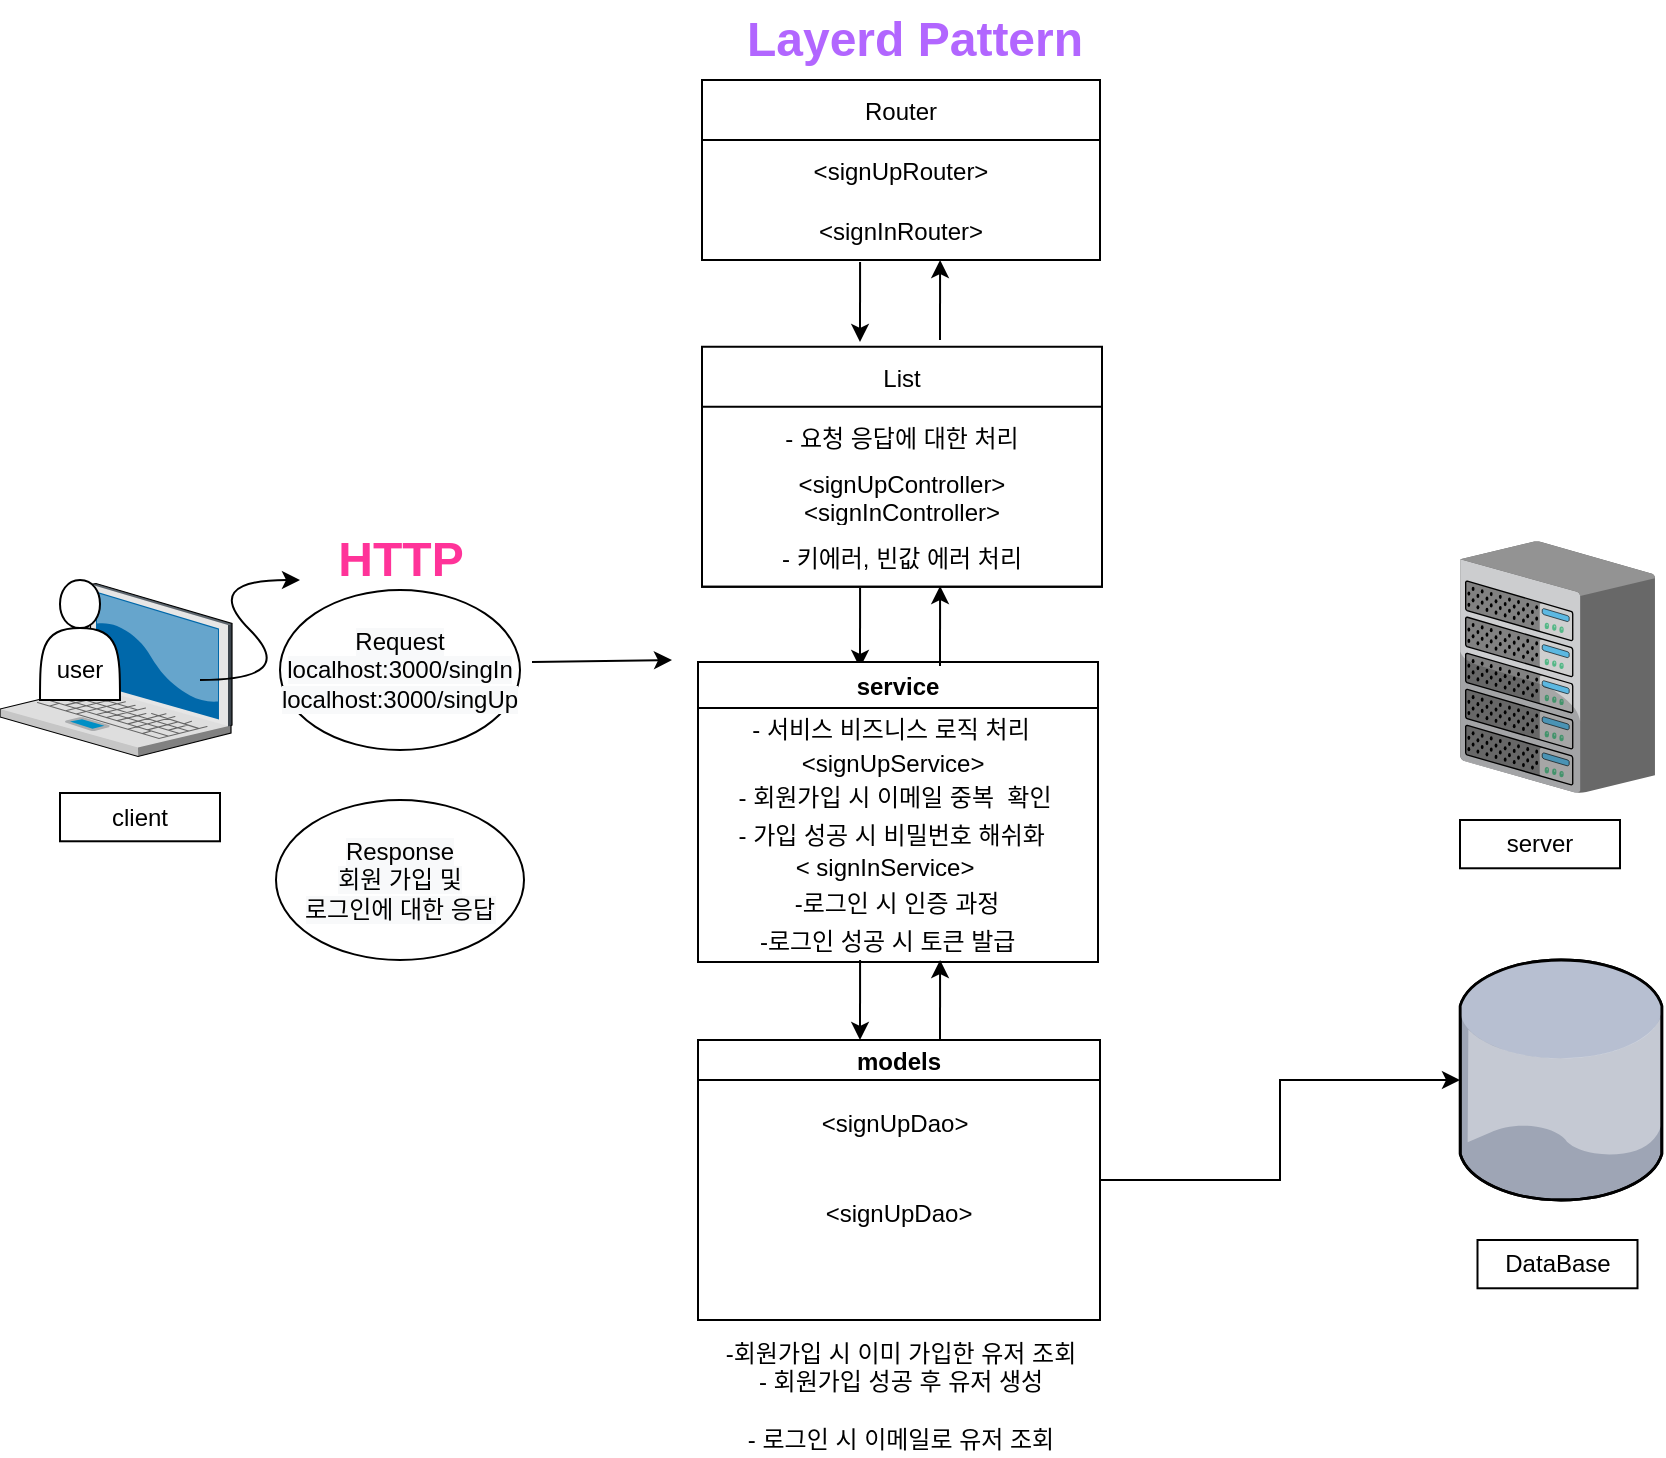 <mxfile version="15.8.8" type="github">
  <diagram name="Page-1" id="e3a06f82-3646-2815-327d-82caf3d4e204">
    <mxGraphModel dx="788" dy="434" grid="1" gridSize="10" guides="1" tooltips="1" connect="1" arrows="1" fold="1" page="1" pageScale="1.5" pageWidth="1169" pageHeight="826" background="none" math="0" shadow="0">
      <root>
        <mxCell id="0" style=";html=1;" />
        <mxCell id="1" style=";html=1;" parent="0" />
        <mxCell id="wKNWFdTeelvIMUXnJIF_-15" value="" style="verticalLabelPosition=bottom;sketch=0;aspect=fixed;html=1;verticalAlign=top;strokeColor=none;align=center;outlineConnect=0;shape=mxgraph.citrix.laptop_2;" vertex="1" parent="1">
          <mxGeometry x="330" y="611.75" width="116" height="86.5" as="geometry" />
        </mxCell>
        <mxCell id="wKNWFdTeelvIMUXnJIF_-105" value="" style="endArrow=classic;rounded=0;fontColor=#D4E1F5;entryX=0.019;entryY=0.6;entryDx=0;entryDy=0;entryPerimeter=0;verticalAlign=bottom;" edge="1" parent="1">
          <mxGeometry width="50" height="50" relative="1" as="geometry">
            <mxPoint x="760.04" y="614.0" as="sourcePoint" />
            <mxPoint x="760.0" y="654" as="targetPoint" />
            <Array as="points">
              <mxPoint x="760" y="654" />
            </Array>
          </mxGeometry>
        </mxCell>
        <mxCell id="wKNWFdTeelvIMUXnJIF_-16" value="" style="shape=actor;whiteSpace=wrap;html=1;" vertex="1" parent="1">
          <mxGeometry x="350" y="610" width="40" height="60" as="geometry" />
        </mxCell>
        <mxCell id="wKNWFdTeelvIMUXnJIF_-19" value="" style="verticalLabelPosition=bottom;sketch=0;aspect=fixed;html=1;verticalAlign=top;strokeColor=none;align=center;outlineConnect=0;shape=mxgraph.citrix.chassis;" vertex="1" parent="1">
          <mxGeometry x="1060" y="590.64" width="97.5" height="125.86" as="geometry" />
        </mxCell>
        <mxCell id="wKNWFdTeelvIMUXnJIF_-20" value="client" style="rounded=0;whiteSpace=wrap;html=1;" vertex="1" parent="1">
          <mxGeometry x="360" y="716.5" width="80" height="24.14" as="geometry" />
        </mxCell>
        <mxCell id="wKNWFdTeelvIMUXnJIF_-21" value="server" style="rounded=0;whiteSpace=wrap;html=1;" vertex="1" parent="1">
          <mxGeometry x="1060" y="730" width="80" height="24.14" as="geometry" />
        </mxCell>
        <mxCell id="wKNWFdTeelvIMUXnJIF_-22" value="user" style="text;html=1;strokeColor=none;fillColor=none;align=center;verticalAlign=middle;whiteSpace=wrap;rounded=0;" vertex="1" parent="1">
          <mxGeometry x="340" y="640" width="60" height="30" as="geometry" />
        </mxCell>
        <mxCell id="wKNWFdTeelvIMUXnJIF_-24" value="&lt;span style=&quot;color: rgb(0 , 0 , 0) ; font-family: &amp;#34;helvetica&amp;#34; ; font-size: 12px ; font-style: normal ; font-weight: 400 ; letter-spacing: normal ; text-align: center ; text-indent: 0px ; text-transform: none ; word-spacing: 0px ; background-color: rgb(248 , 249 , 250) ; display: inline ; float: none&quot;&gt;Request&lt;br&gt;localhost:3000/singIn&lt;br&gt;localhost:3000/singUp&lt;br&gt;&lt;/span&gt;" style="ellipse;whiteSpace=wrap;html=1;" vertex="1" parent="1">
          <mxGeometry x="470" y="615" width="120" height="80" as="geometry" />
        </mxCell>
        <mxCell id="wKNWFdTeelvIMUXnJIF_-25" value="controller" style="swimlane;align=center;" vertex="1" parent="1">
          <mxGeometry x="681" y="496.75" width="200" height="116.62" as="geometry" />
        </mxCell>
        <mxCell id="wKNWFdTeelvIMUXnJIF_-118" value="List" style="swimlane;fontStyle=0;childLayout=stackLayout;horizontal=1;startSize=30;horizontalStack=0;resizeParent=1;resizeParentMax=0;resizeLast=0;collapsible=1;marginBottom=0;fontColor=#000000;align=center;" vertex="1" parent="wKNWFdTeelvIMUXnJIF_-25">
          <mxGeometry y="-3.38" width="200" height="120" as="geometry" />
        </mxCell>
        <mxCell id="wKNWFdTeelvIMUXnJIF_-119" value="- 요청 응답에 대한 처리" style="text;strokeColor=none;fillColor=none;align=center;verticalAlign=middle;spacingLeft=4;spacingRight=4;overflow=hidden;points=[[0,0.5],[1,0.5]];portConstraint=eastwest;rotatable=0;fontColor=#000000;" vertex="1" parent="wKNWFdTeelvIMUXnJIF_-118">
          <mxGeometry y="30" width="200" height="30" as="geometry" />
        </mxCell>
        <mxCell id="wKNWFdTeelvIMUXnJIF_-120" value="&lt;signUpController&gt;&#xa;&lt;signInController&gt;" style="text;strokeColor=none;fillColor=none;align=center;verticalAlign=middle;spacingLeft=4;spacingRight=4;overflow=hidden;points=[[0,0.5],[1,0.5]];portConstraint=eastwest;rotatable=0;fontColor=#000000;" vertex="1" parent="wKNWFdTeelvIMUXnJIF_-118">
          <mxGeometry y="60" width="200" height="30" as="geometry" />
        </mxCell>
        <mxCell id="wKNWFdTeelvIMUXnJIF_-121" value="- 키에러, 빈값 에러 처리" style="text;strokeColor=none;fillColor=none;align=center;verticalAlign=middle;spacingLeft=4;spacingRight=4;overflow=hidden;points=[[0,0.5],[1,0.5]];portConstraint=eastwest;rotatable=0;fontColor=#000000;" vertex="1" parent="wKNWFdTeelvIMUXnJIF_-118">
          <mxGeometry y="90" width="200" height="30" as="geometry" />
        </mxCell>
        <mxCell id="wKNWFdTeelvIMUXnJIF_-26" value="service" style="swimlane;" vertex="1" parent="1">
          <mxGeometry x="679" y="651" width="200" height="150" as="geometry" />
        </mxCell>
        <mxCell id="wKNWFdTeelvIMUXnJIF_-46" value="- 서비스 비즈니스 로직 처리" style="text;html=1;align=center;verticalAlign=middle;resizable=0;points=[];autosize=1;strokeColor=none;fillColor=none;" vertex="1" parent="wKNWFdTeelvIMUXnJIF_-26">
          <mxGeometry x="21" y="24" width="150" height="20" as="geometry" />
        </mxCell>
        <mxCell id="wKNWFdTeelvIMUXnJIF_-47" value="- 회원가입 시 이메일 중복&amp;nbsp; 확인&lt;span style=&quot;color: rgba(0 , 0 , 0 , 0) ; font-family: monospace ; font-size: 0px&quot;&gt;%3CmxGraphModel%3E%3Croot%3E%3CmxCell%20id%3D%220%22%2F%3E%3CmxCell%20id%3D%221%22%20parent%3D%220%22%2F%3E%3CmxCell%20id%3D%222%22%20value%3D%22-%20%EC%9A%94%EC%B2%AD%20%EC%9D%91%EB%8B%B5%EC%97%90%20%EB%8C%80%ED%95%9C%20%EC%B2%98%EB%A6%AC%22%20style%3D%22text%3Bhtml%3D1%3Balign%3Dcenter%3BverticalAlign%3Dmiddle%3Bresizable%3D0%3Bpoints%3D%5B%5D%3Bautosize%3D1%3BstrokeColor%3Dnone%3BfillColor%3Dnone%3B%22%20vertex%3D%221%22%20parent%3D%221%22%3E%3CmxGeometry%20x%3D%22650%22%20y%3D%22580%22%20width%3D%22130%22%20height%3D%2220%22%20as%3D%22geometry%22%2F%3E%3C%2FmxCell%3E%3C%2Froot%3E%3C%2FmxGraphModel%3E&lt;/span&gt;" style="text;html=1;align=center;verticalAlign=middle;resizable=0;points=[];autosize=1;strokeColor=none;fillColor=none;" vertex="1" parent="wKNWFdTeelvIMUXnJIF_-26">
          <mxGeometry x="18" y="58" width="160" height="20" as="geometry" />
        </mxCell>
        <mxCell id="wKNWFdTeelvIMUXnJIF_-52" value="- 가입 성공 시 비밀번호 해쉬화&amp;nbsp;&lt;span style=&quot;color: rgba(0 , 0 , 0 , 0) ; font-family: monospace ; font-size: 0px&quot;&gt;%3CmxGraphModel%3E%3Croot%3E%3CmxCell%20id%3D%220%22%2F%3E%3CmxCell%20id%3D%221%22%20parent%3D%220%22%2F%3E%3CmxCell%20id%3D%222%22%20value%3D%22-%20%EC%9A%94%EC%B2%AD%20%EC%9D%91%EB%8B%B5%EC%97%90%20%EB%8C%80%ED%95%9C%20%EC%B2%98%EB%A6%AC%22%20style%3D%22text%3Bhtml%3D1%3Balign%3Dcenter%3BverticalAlign%3Dmiddle%3Bresizable%3D0%3Bpoints%3D%5B%5D%3Bautosize%3D1%3BstrokeColor%3Dnone%3BfillColor%3Dnone%3B%22%20vertex%3D%221%22%20parent%3D%221%22%3E%3CmxGeometry%20x%3D%22650%22%20y%3D%22580%22%20width%3D%22130%22%20height%3D%2220%22%20as%3D%22geometry%22%2F%3E%3C%2FmxCell%3E%3C%2Froot%3E%3C%2FmxGraphModel%3E&lt;/span&gt;" style="text;html=1;align=center;verticalAlign=middle;resizable=0;points=[];autosize=1;strokeColor=none;fillColor=none;" vertex="1" parent="wKNWFdTeelvIMUXnJIF_-26">
          <mxGeometry x="18" y="77" width="160" height="20" as="geometry" />
        </mxCell>
        <mxCell id="wKNWFdTeelvIMUXnJIF_-53" value="-로그인 시 인증 과정" style="text;html=1;align=center;verticalAlign=middle;resizable=0;points=[];autosize=1;strokeColor=none;fillColor=none;" vertex="1" parent="wKNWFdTeelvIMUXnJIF_-26">
          <mxGeometry x="44" y="111" width="110" height="20" as="geometry" />
        </mxCell>
        <mxCell id="wKNWFdTeelvIMUXnJIF_-54" value="&amp;nbsp; -로그인 성공 시 토큰 발급" style="text;html=1;align=center;verticalAlign=middle;resizable=0;points=[];autosize=1;strokeColor=none;fillColor=none;" vertex="1" parent="wKNWFdTeelvIMUXnJIF_-26">
          <mxGeometry x="21" y="130" width="140" height="20" as="geometry" />
        </mxCell>
        <mxCell id="wKNWFdTeelvIMUXnJIF_-80" value="&amp;lt;signUpService&amp;gt;" style="text;html=1;align=center;verticalAlign=middle;resizable=0;points=[];autosize=1;strokeColor=none;fillColor=none;" vertex="1" parent="wKNWFdTeelvIMUXnJIF_-26">
          <mxGeometry x="42" y="41" width="110" height="20" as="geometry" />
        </mxCell>
        <mxCell id="wKNWFdTeelvIMUXnJIF_-79" value="&amp;lt; signInService&amp;gt;&lt;span style=&quot;color: rgba(0 , 0 , 0 , 0) ; font-family: monospace ; font-size: 0px&quot;&gt;%3CmxGraphModel%3E%3Croot%3E%3CmxCell%20id%3D%220%22%2F%3E%3CmxCell%20id%3D%221%22%20parent%3D%220%22%2F%3E%3CmxCell%20id%3D%222%22%20value%3D%22-%20%EC%9A%94%EC%B2%AD%20%EC%9D%91%EB%8B%B5%EC%97%90%20%EB%8C%80%ED%95%9C%20%EC%B2%98%EB%A6%AC%22%20style%3D%22text%3Bhtml%3D1%3Balign%3Dcenter%3BverticalAlign%3Dmiddle%3Bresizable%3D0%3Bpoints%3D%5B%5D%3Bautosize%3D1%3BstrokeColor%3Dnone%3BfillColor%3Dnone%3B%22%20vertex%3D%221%22%20parent%3D%221%22%3E%3CmxGeometry%20x%3D%22650%22%20y%3D%22580%22%20width%3D%22130%22%20height%3D%2220%22%20as%3D%22geometry%22%2F%3E%3C%2FmxCell%3E%3C%2Froot%3E%3C%2FmxG&lt;/span&gt;" style="text;html=1;align=center;verticalAlign=middle;resizable=0;points=[];autosize=1;strokeColor=none;fillColor=none;" vertex="1" parent="wKNWFdTeelvIMUXnJIF_-26">
          <mxGeometry x="43" y="93" width="100" height="20" as="geometry" />
        </mxCell>
        <mxCell id="wKNWFdTeelvIMUXnJIF_-109" style="edgeStyle=orthogonalEdgeStyle;rounded=0;orthogonalLoop=1;jettySize=auto;html=0;fontColor=#D4E1F5;" edge="1" parent="1" source="wKNWFdTeelvIMUXnJIF_-27" target="wKNWFdTeelvIMUXnJIF_-91">
          <mxGeometry relative="1" as="geometry" />
        </mxCell>
        <mxCell id="wKNWFdTeelvIMUXnJIF_-27" value="models" style="swimlane;startSize=20;" vertex="1" parent="1">
          <mxGeometry x="679" y="840" width="201" height="140" as="geometry" />
        </mxCell>
        <mxCell id="wKNWFdTeelvIMUXnJIF_-61" value="-회원가입 시 이미 가입한 유저 조회&lt;br&gt;- 회원가입 성공 후 유저 생성&lt;br&gt;&lt;br&gt;- 로그인 시 이메일로 유저 조회" style="text;html=1;align=center;verticalAlign=middle;resizable=0;points=[];autosize=1;strokeColor=none;fillColor=none;" vertex="1" parent="wKNWFdTeelvIMUXnJIF_-27">
          <mxGeometry x="10.5" y="148" width="180" height="60" as="geometry" />
        </mxCell>
        <mxCell id="wKNWFdTeelvIMUXnJIF_-82" value="&amp;lt;signUpDao&amp;gt;" style="text;html=1;align=center;verticalAlign=middle;resizable=0;points=[];autosize=1;strokeColor=none;fillColor=none;" vertex="1" parent="wKNWFdTeelvIMUXnJIF_-27">
          <mxGeometry x="53" y="32" width="90" height="20" as="geometry" />
        </mxCell>
        <mxCell id="wKNWFdTeelvIMUXnJIF_-83" value="&amp;lt;signUpDao&amp;gt;" style="text;html=1;align=center;verticalAlign=middle;resizable=0;points=[];autosize=1;strokeColor=none;fillColor=none;" vertex="1" parent="wKNWFdTeelvIMUXnJIF_-27">
          <mxGeometry x="54.5" y="77" width="90" height="20" as="geometry" />
        </mxCell>
        <mxCell id="wKNWFdTeelvIMUXnJIF_-28" value="Router" style="swimlane;fontStyle=0;childLayout=stackLayout;horizontal=1;startSize=30;horizontalStack=0;resizeParent=1;resizeParentMax=0;resizeLast=0;collapsible=1;marginBottom=0;" vertex="1" parent="1">
          <mxGeometry x="681" y="360" width="199" height="90" as="geometry" />
        </mxCell>
        <mxCell id="wKNWFdTeelvIMUXnJIF_-31" value="&lt;signUpRouter&gt;" style="text;strokeColor=none;fillColor=none;align=center;verticalAlign=middle;spacingLeft=4;spacingRight=4;overflow=hidden;points=[[0,0.5],[1,0.5]];portConstraint=eastwest;rotatable=0;" vertex="1" parent="wKNWFdTeelvIMUXnJIF_-28">
          <mxGeometry y="30" width="199" height="30" as="geometry" />
        </mxCell>
        <mxCell id="wKNWFdTeelvIMUXnJIF_-30" value="&lt;signInRouter&gt;" style="text;strokeColor=none;fillColor=none;align=center;verticalAlign=middle;spacingLeft=4;spacingRight=4;overflow=hidden;points=[[0,0.5],[1,0.5]];portConstraint=eastwest;rotatable=0;" vertex="1" parent="wKNWFdTeelvIMUXnJIF_-28">
          <mxGeometry y="60" width="199" height="30" as="geometry" />
        </mxCell>
        <mxCell id="wKNWFdTeelvIMUXnJIF_-38" value="" style="curved=1;endArrow=classic;html=1;rounded=0;" edge="1" parent="1">
          <mxGeometry width="50" height="50" relative="1" as="geometry">
            <mxPoint x="430" y="660" as="sourcePoint" />
            <mxPoint x="480" y="610" as="targetPoint" />
            <Array as="points">
              <mxPoint x="480" y="660" />
              <mxPoint x="430" y="610" />
            </Array>
          </mxGeometry>
        </mxCell>
        <mxCell id="wKNWFdTeelvIMUXnJIF_-69" value="&lt;span style=&quot;color: rgb(0 , 0 , 0) ; font-family: &amp;#34;helvetica&amp;#34; ; font-size: 12px ; font-style: normal ; font-weight: 400 ; letter-spacing: normal ; text-align: center ; text-indent: 0px ; text-transform: none ; word-spacing: 0px ; background-color: rgb(248 , 249 , 250) ; display: inline ; float: none&quot;&gt;Response&lt;br&gt;회원 가입 및 &lt;br&gt;로그인에 대한 응답&lt;br&gt;&lt;/span&gt;" style="ellipse;whiteSpace=wrap;html=1;" vertex="1" parent="1">
          <mxGeometry x="468" y="720" width="124" height="80" as="geometry" />
        </mxCell>
        <mxCell id="wKNWFdTeelvIMUXnJIF_-91" value="" style="verticalLabelPosition=bottom;sketch=0;aspect=fixed;html=1;verticalAlign=top;strokeColor=none;align=center;outlineConnect=0;shape=mxgraph.citrix.database;" vertex="1" parent="1">
          <mxGeometry x="1060" y="800" width="102" height="120" as="geometry" />
        </mxCell>
        <mxCell id="wKNWFdTeelvIMUXnJIF_-92" value="DataBase" style="rounded=0;whiteSpace=wrap;html=1;" vertex="1" parent="1">
          <mxGeometry x="1068.75" y="940" width="80" height="24.14" as="geometry" />
        </mxCell>
        <mxCell id="wKNWFdTeelvIMUXnJIF_-99" value="" style="endArrow=classic;html=1;rounded=0;fontColor=#D4E1F5;entryX=0.019;entryY=0.6;entryDx=0;entryDy=0;entryPerimeter=0;" edge="1" parent="1">
          <mxGeometry width="50" height="50" relative="1" as="geometry">
            <mxPoint x="800" y="653" as="sourcePoint" />
            <mxPoint x="800.04" y="613.0" as="targetPoint" />
            <Array as="points">
              <mxPoint x="800" y="653" />
            </Array>
          </mxGeometry>
        </mxCell>
        <mxCell id="wKNWFdTeelvIMUXnJIF_-100" value="" style="endArrow=classic;html=1;rounded=0;fontColor=#D4E1F5;entryX=0.019;entryY=0.6;entryDx=0;entryDy=0;entryPerimeter=0;" edge="1" parent="1">
          <mxGeometry width="50" height="50" relative="1" as="geometry">
            <mxPoint x="800.0" y="840" as="sourcePoint" />
            <mxPoint x="800.04" y="800.0" as="targetPoint" />
            <Array as="points">
              <mxPoint x="800" y="840" />
            </Array>
          </mxGeometry>
        </mxCell>
        <mxCell id="wKNWFdTeelvIMUXnJIF_-107" value="" style="endArrow=classic;rounded=0;fontColor=#D4E1F5;entryX=0.019;entryY=0.6;entryDx=0;entryDy=0;entryPerimeter=0;verticalAlign=bottom;" edge="1" parent="1">
          <mxGeometry width="50" height="50" relative="1" as="geometry">
            <mxPoint x="760.04" y="800.0" as="sourcePoint" />
            <mxPoint x="760.0" y="840" as="targetPoint" />
            <Array as="points">
              <mxPoint x="760" y="840" />
            </Array>
          </mxGeometry>
        </mxCell>
        <mxCell id="wKNWFdTeelvIMUXnJIF_-110" value="&lt;font color=&quot;#ff3399&quot;&gt;HTTP&lt;/font&gt;" style="text;strokeColor=none;fillColor=none;html=1;fontSize=24;fontStyle=1;verticalAlign=middle;align=center;fontColor=#D4E1F5;" vertex="1" parent="1">
          <mxGeometry x="480" y="580" width="100" height="40" as="geometry" />
        </mxCell>
        <mxCell id="wKNWFdTeelvIMUXnJIF_-113" value="" style="endArrow=classic;html=1;rounded=0;fontColor=#FF3399;" edge="1" parent="1">
          <mxGeometry width="50" height="50" relative="1" as="geometry">
            <mxPoint x="596" y="651" as="sourcePoint" />
            <mxPoint x="666" y="650" as="targetPoint" />
          </mxGeometry>
        </mxCell>
        <mxCell id="wKNWFdTeelvIMUXnJIF_-123" value="" style="endArrow=classic;html=1;rounded=0;fontColor=#D4E1F5;entryX=0.019;entryY=0.6;entryDx=0;entryDy=0;entryPerimeter=0;" edge="1" parent="1">
          <mxGeometry width="50" height="50" relative="1" as="geometry">
            <mxPoint x="800.0" y="490" as="sourcePoint" />
            <mxPoint x="800.04" y="450.0" as="targetPoint" />
            <Array as="points">
              <mxPoint x="800" y="490" />
            </Array>
          </mxGeometry>
        </mxCell>
        <mxCell id="wKNWFdTeelvIMUXnJIF_-124" value="" style="endArrow=classic;rounded=0;fontColor=#D4E1F5;entryX=0.019;entryY=0.6;entryDx=0;entryDy=0;entryPerimeter=0;verticalAlign=bottom;" edge="1" parent="1">
          <mxGeometry width="50" height="50" relative="1" as="geometry">
            <mxPoint x="760.04" y="451.0" as="sourcePoint" />
            <mxPoint x="760.0" y="491" as="targetPoint" />
            <Array as="points">
              <mxPoint x="760" y="491" />
            </Array>
          </mxGeometry>
        </mxCell>
        <mxCell id="wKNWFdTeelvIMUXnJIF_-125" value="&lt;font color=&quot;#b266ff&quot;&gt;Layerd Pattern&lt;/font&gt;" style="text;strokeColor=none;fillColor=none;html=1;fontSize=24;fontStyle=1;verticalAlign=middle;align=center;fontColor=#000000;" vertex="1" parent="1">
          <mxGeometry x="737" y="320" width="100" height="40" as="geometry" />
        </mxCell>
      </root>
    </mxGraphModel>
  </diagram>
</mxfile>
